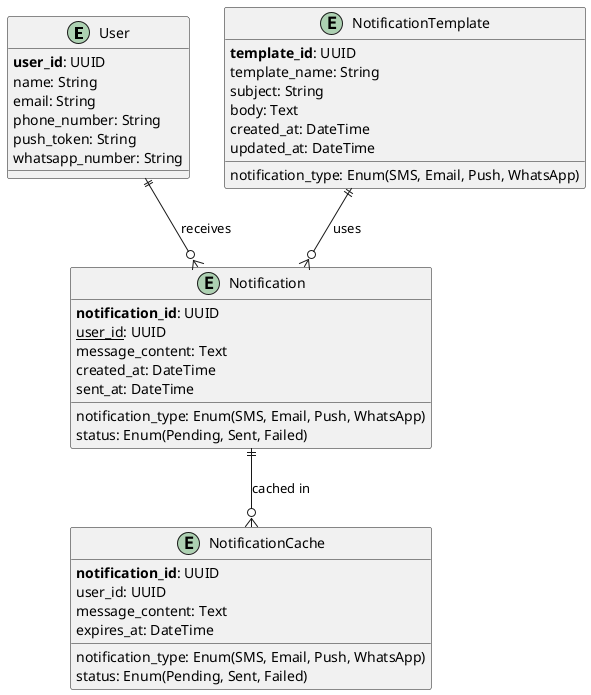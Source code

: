 @startuml
!define primary_key(x) <b>x</b>
!define foreign_key(x) <u>x</u>

' Notification Service for E-commerce Application with Redis Caching

entity User {
    primary_key(user_id): UUID
    name: String
    email: String
    phone_number: String
    push_token: String
    whatsapp_number: String
}

entity Notification {
    primary_key(notification_id): UUID
    foreign_key(user_id): UUID
    notification_type: Enum(SMS, Email, Push, WhatsApp)
    message_content: Text
    status: Enum(Pending, Sent, Failed)
    created_at: DateTime
    sent_at: DateTime
}

entity NotificationTemplate {
    primary_key(template_id): UUID
    template_name: String
    notification_type: Enum(SMS, Email, Push, WhatsApp)
    subject: String
    body: Text
    created_at: DateTime
    updated_at: DateTime
}

entity NotificationCache {
    primary_key(notification_id): UUID
    user_id: UUID
    notification_type: Enum(SMS, Email, Push, WhatsApp)
    message_content: Text
    status: Enum(Pending, Sent, Failed)
    expires_at: DateTime
}

' Relationships
User ||--o{ Notification : "receives"
NotificationTemplate ||--o{ Notification : "uses"
Notification ||--o{ NotificationCache : "cached in"
@enduml
